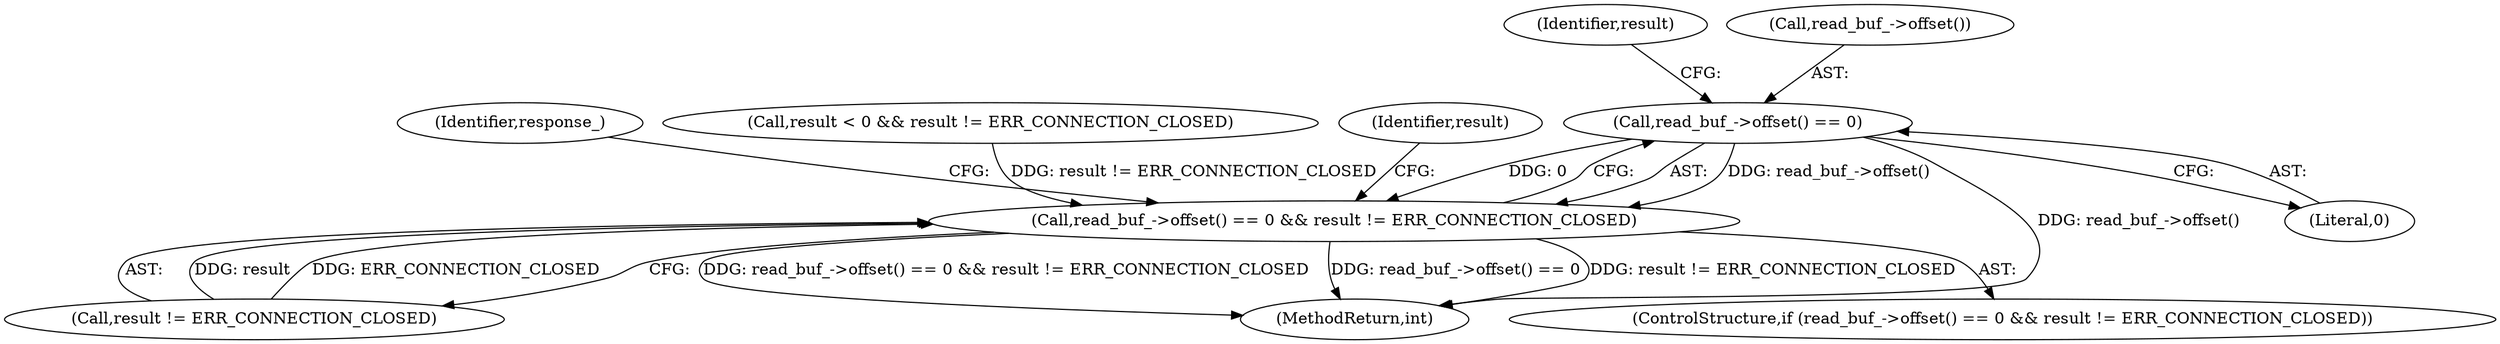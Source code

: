 digraph "0_Chrome_9c18dbcb79e5f700c453d1ac01fb6d8768e4844a@API" {
"1000146" [label="(Call,read_buf_->offset() == 0)"];
"1000145" [label="(Call,read_buf_->offset() == 0 && result != ERR_CONNECTION_CLOSED)"];
"1000149" [label="(Call,result != ERR_CONNECTION_CLOSED)"];
"1000150" [label="(Identifier,result)"];
"1000210" [label="(MethodReturn,int)"];
"1000145" [label="(Call,read_buf_->offset() == 0 && result != ERR_CONNECTION_CLOSED)"];
"1000146" [label="(Call,read_buf_->offset() == 0)"];
"1000154" [label="(Identifier,response_)"];
"1000115" [label="(Call,result < 0 && result != ERR_CONNECTION_CLOSED)"];
"1000148" [label="(Literal,0)"];
"1000159" [label="(Identifier,result)"];
"1000147" [label="(Call,read_buf_->offset())"];
"1000144" [label="(ControlStructure,if (read_buf_->offset() == 0 && result != ERR_CONNECTION_CLOSED))"];
"1000146" -> "1000145"  [label="AST: "];
"1000146" -> "1000148"  [label="CFG: "];
"1000147" -> "1000146"  [label="AST: "];
"1000148" -> "1000146"  [label="AST: "];
"1000150" -> "1000146"  [label="CFG: "];
"1000145" -> "1000146"  [label="CFG: "];
"1000146" -> "1000210"  [label="DDG: read_buf_->offset()"];
"1000146" -> "1000145"  [label="DDG: read_buf_->offset()"];
"1000146" -> "1000145"  [label="DDG: 0"];
"1000145" -> "1000144"  [label="AST: "];
"1000145" -> "1000149"  [label="CFG: "];
"1000149" -> "1000145"  [label="AST: "];
"1000154" -> "1000145"  [label="CFG: "];
"1000159" -> "1000145"  [label="CFG: "];
"1000145" -> "1000210"  [label="DDG: result != ERR_CONNECTION_CLOSED"];
"1000145" -> "1000210"  [label="DDG: read_buf_->offset() == 0 && result != ERR_CONNECTION_CLOSED"];
"1000145" -> "1000210"  [label="DDG: read_buf_->offset() == 0"];
"1000115" -> "1000145"  [label="DDG: result != ERR_CONNECTION_CLOSED"];
"1000149" -> "1000145"  [label="DDG: result"];
"1000149" -> "1000145"  [label="DDG: ERR_CONNECTION_CLOSED"];
}
